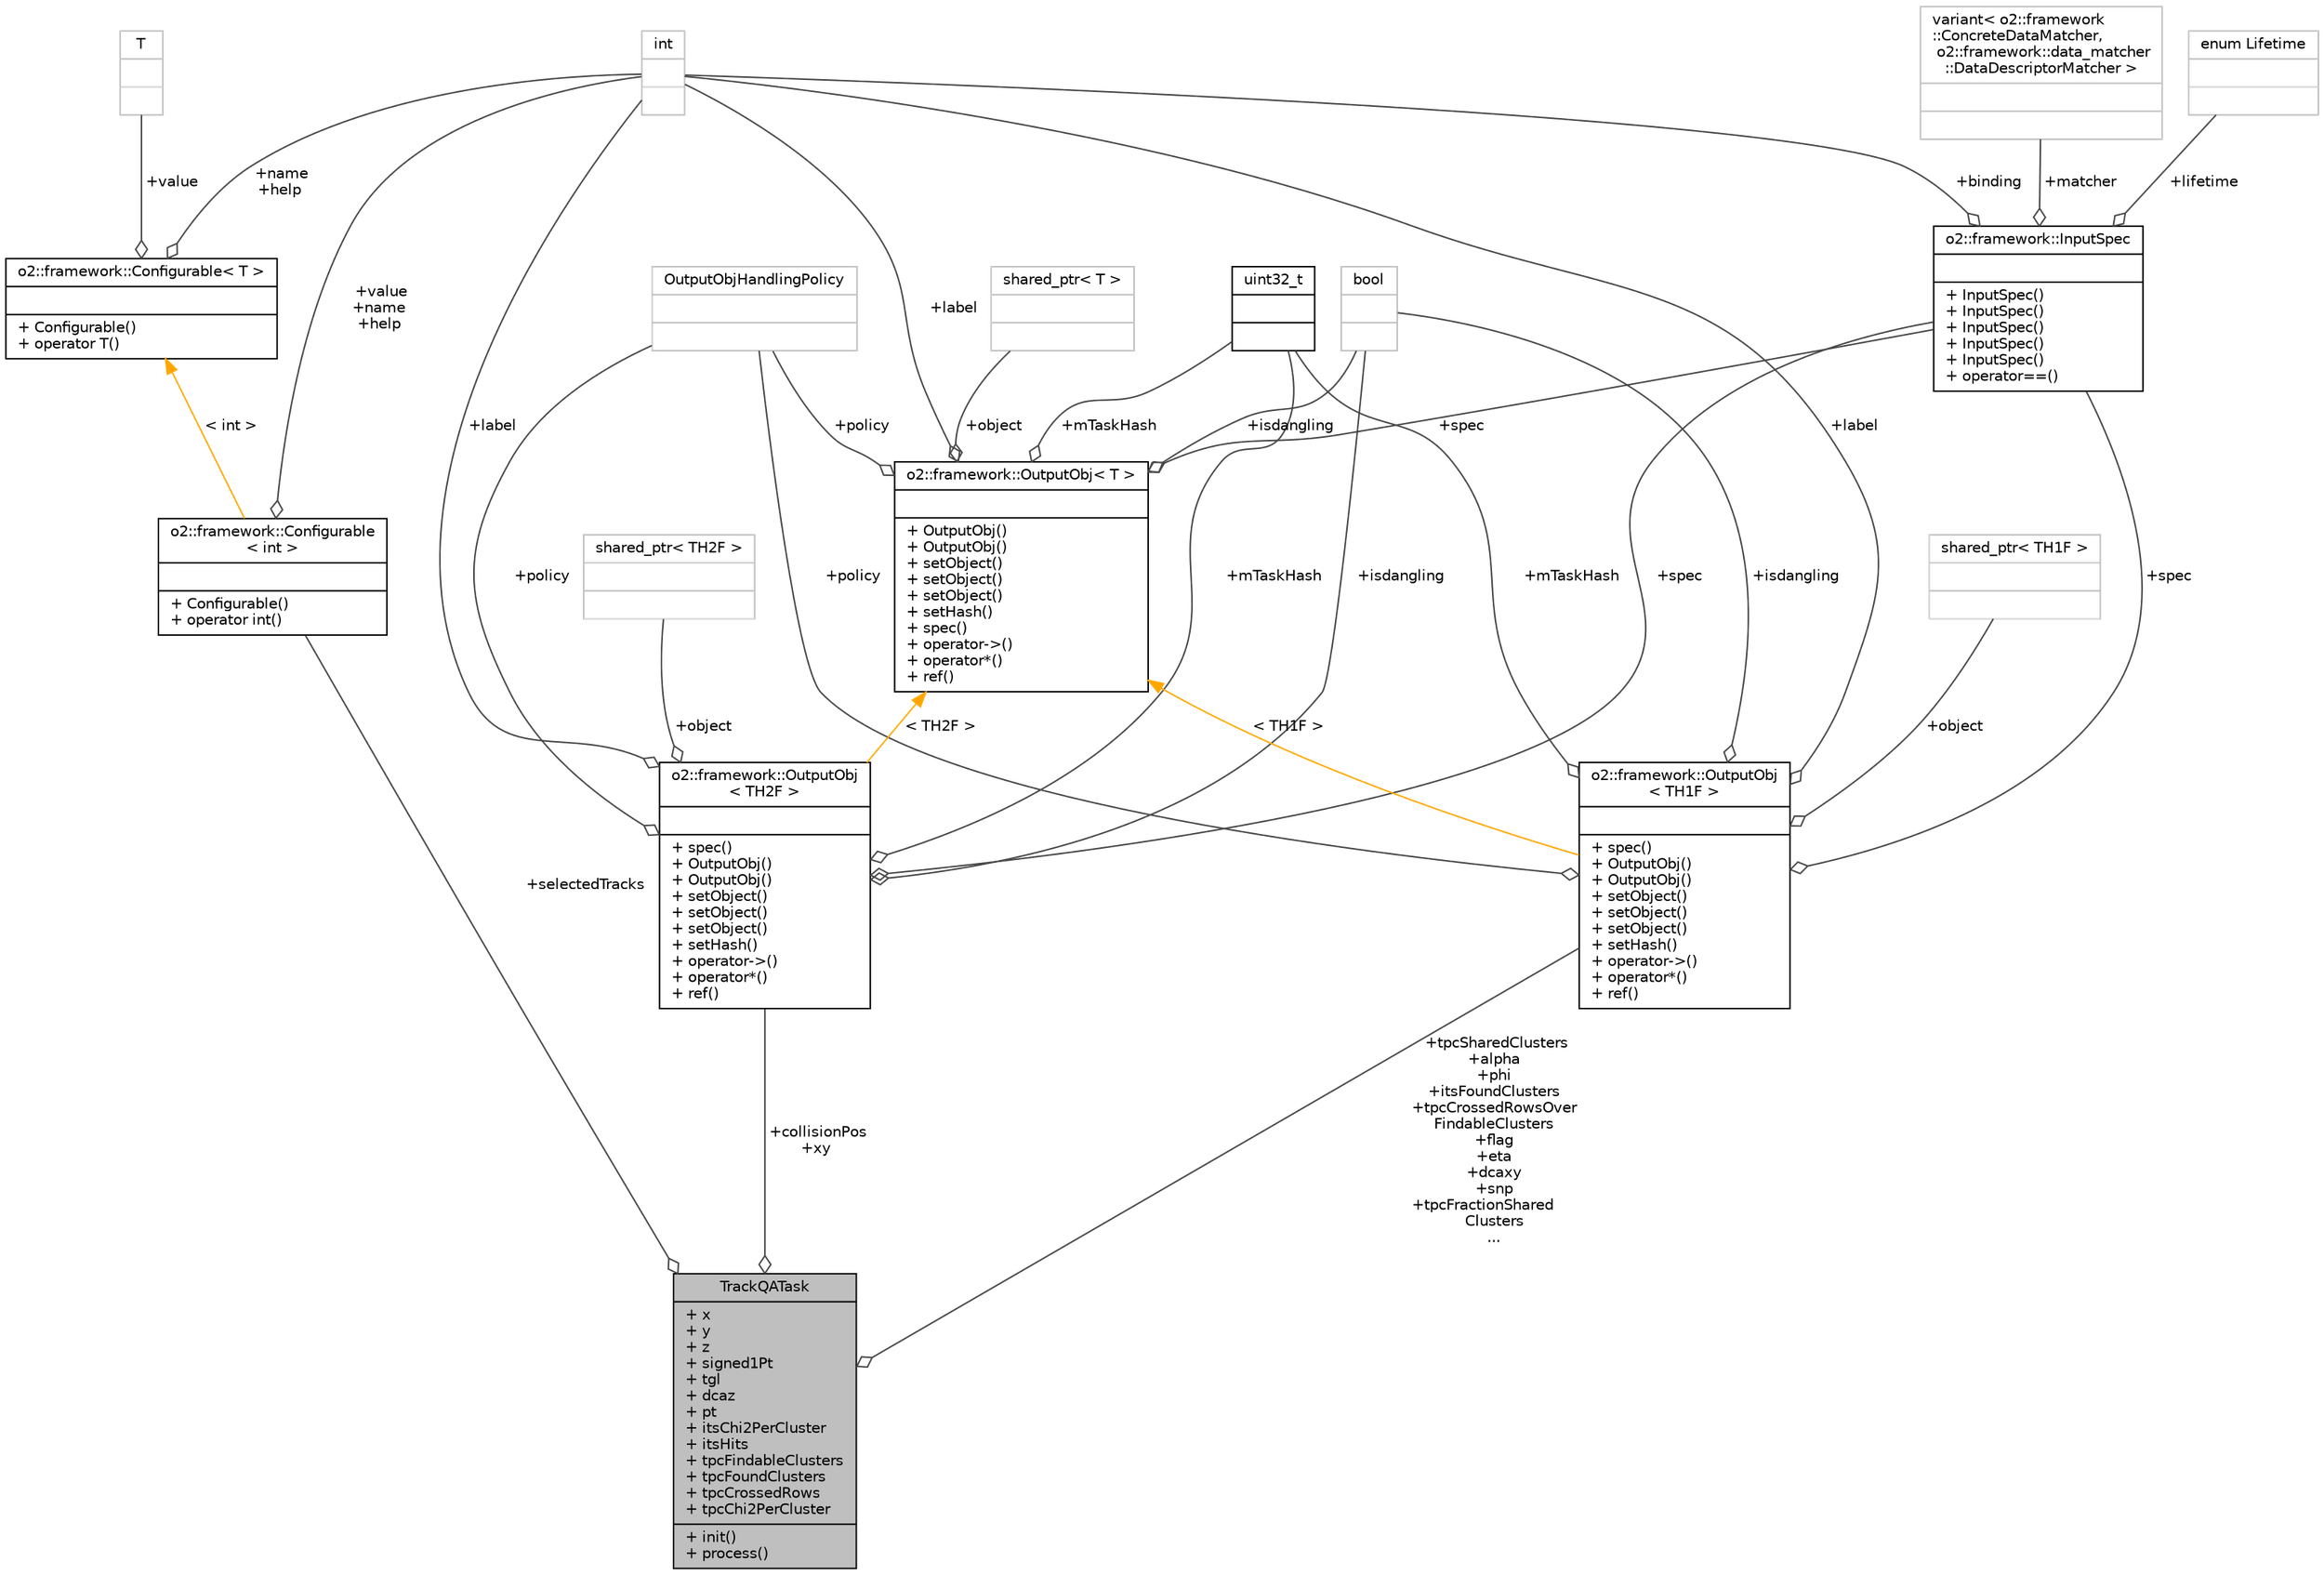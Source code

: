 digraph "TrackQATask"
{
 // INTERACTIVE_SVG=YES
  bgcolor="transparent";
  edge [fontname="Helvetica",fontsize="10",labelfontname="Helvetica",labelfontsize="10"];
  node [fontname="Helvetica",fontsize="10",shape=record];
  Node1 [label="{TrackQATask\n|+ x\l+ y\l+ z\l+ signed1Pt\l+ tgl\l+ dcaz\l+ pt\l+ itsChi2PerCluster\l+ itsHits\l+ tpcFindableClusters\l+ tpcFoundClusters\l+ tpcCrossedRows\l+ tpcChi2PerCluster\l|+ init()\l+ process()\l}",height=0.2,width=0.4,color="black", fillcolor="grey75", style="filled", fontcolor="black"];
  Node2 -> Node1 [color="grey25",fontsize="10",style="solid",label=" +selectedTracks" ,arrowhead="odiamond",fontname="Helvetica"];
  Node2 [label="{o2::framework::Configurable\l\< int \>\n||+ Configurable()\l+ operator int()\l}",height=0.2,width=0.4,color="black",URL="$d8/d71/structo2_1_1framework_1_1Configurable.html"];
  Node3 -> Node2 [color="grey25",fontsize="10",style="solid",label=" +value\n+name\n+help" ,arrowhead="odiamond",fontname="Helvetica"];
  Node3 [label="{int\n||}",height=0.2,width=0.4,color="grey75"];
  Node4 -> Node2 [dir="back",color="orange",fontsize="10",style="solid",label=" \< int \>" ,fontname="Helvetica"];
  Node4 [label="{o2::framework::Configurable\< T \>\n||+ Configurable()\l+ operator T()\l}",height=0.2,width=0.4,color="black",URL="$d8/d71/structo2_1_1framework_1_1Configurable.html"];
  Node3 -> Node4 [color="grey25",fontsize="10",style="solid",label=" +name\n+help" ,arrowhead="odiamond",fontname="Helvetica"];
  Node5 -> Node4 [color="grey25",fontsize="10",style="solid",label=" +value" ,arrowhead="odiamond",fontname="Helvetica"];
  Node5 [label="{T\n||}",height=0.2,width=0.4,color="grey75"];
  Node6 -> Node1 [color="grey25",fontsize="10",style="solid",label=" +collisionPos\n+xy" ,arrowhead="odiamond",fontname="Helvetica"];
  Node6 [label="{o2::framework::OutputObj\l\< TH2F \>\n||+ spec()\l+ OutputObj()\l+ OutputObj()\l+ setObject()\l+ setObject()\l+ setObject()\l+ setHash()\l+ operator-\>()\l+ operator*()\l+ ref()\l}",height=0.2,width=0.4,color="black",URL="$d4/d79/structo2_1_1framework_1_1OutputObj.html"];
  Node7 -> Node6 [color="grey25",fontsize="10",style="solid",label=" +policy" ,arrowhead="odiamond",fontname="Helvetica"];
  Node7 [label="{OutputObjHandlingPolicy\n||}",height=0.2,width=0.4,color="grey75"];
  Node8 -> Node6 [color="grey25",fontsize="10",style="solid",label=" +mTaskHash" ,arrowhead="odiamond",fontname="Helvetica"];
  Node8 [label="{uint32_t\n||}",height=0.2,width=0.4,color="black",URL="$d3/d87/classuint32__t.html"];
  Node3 -> Node6 [color="grey25",fontsize="10",style="solid",label=" +label" ,arrowhead="odiamond",fontname="Helvetica"];
  Node9 -> Node6 [color="grey25",fontsize="10",style="solid",label=" +isdangling" ,arrowhead="odiamond",fontname="Helvetica"];
  Node9 [label="{bool\n||}",height=0.2,width=0.4,color="grey75"];
  Node10 -> Node6 [color="grey25",fontsize="10",style="solid",label=" +spec" ,arrowhead="odiamond",fontname="Helvetica"];
  Node10 [label="{o2::framework::InputSpec\n||+ InputSpec()\l+ InputSpec()\l+ InputSpec()\l+ InputSpec()\l+ InputSpec()\l+ operator==()\l}",height=0.2,width=0.4,color="black",URL="$da/d96/structo2_1_1framework_1_1InputSpec.html"];
  Node11 -> Node10 [color="grey25",fontsize="10",style="solid",label=" +lifetime" ,arrowhead="odiamond",fontname="Helvetica"];
  Node11 [label="{enum Lifetime\n||}",height=0.2,width=0.4,color="grey75"];
  Node12 -> Node10 [color="grey25",fontsize="10",style="solid",label=" +matcher" ,arrowhead="odiamond",fontname="Helvetica"];
  Node12 [label="{variant\< o2::framework\l::ConcreteDataMatcher,\l o2::framework::data_matcher\l::DataDescriptorMatcher \>\n||}",height=0.2,width=0.4,color="grey75"];
  Node3 -> Node10 [color="grey25",fontsize="10",style="solid",label=" +binding" ,arrowhead="odiamond",fontname="Helvetica"];
  Node13 -> Node6 [color="grey25",fontsize="10",style="solid",label=" +object" ,arrowhead="odiamond",fontname="Helvetica"];
  Node13 [label="{shared_ptr\< TH2F \>\n||}",height=0.2,width=0.4,color="grey75"];
  Node14 -> Node6 [dir="back",color="orange",fontsize="10",style="solid",label=" \< TH2F \>" ,fontname="Helvetica"];
  Node14 [label="{o2::framework::OutputObj\< T \>\n||+ OutputObj()\l+ OutputObj()\l+ setObject()\l+ setObject()\l+ setObject()\l+ setHash()\l+ spec()\l+ operator-\>()\l+ operator*()\l+ ref()\l}",height=0.2,width=0.4,color="black",URL="$d4/d79/structo2_1_1framework_1_1OutputObj.html"];
  Node8 -> Node14 [color="grey25",fontsize="10",style="solid",label=" +mTaskHash" ,arrowhead="odiamond",fontname="Helvetica"];
  Node7 -> Node14 [color="grey25",fontsize="10",style="solid",label=" +policy" ,arrowhead="odiamond",fontname="Helvetica"];
  Node3 -> Node14 [color="grey25",fontsize="10",style="solid",label=" +label" ,arrowhead="odiamond",fontname="Helvetica"];
  Node15 -> Node14 [color="grey25",fontsize="10",style="solid",label=" +object" ,arrowhead="odiamond",fontname="Helvetica"];
  Node15 [label="{shared_ptr\< T \>\n||}",height=0.2,width=0.4,color="grey75"];
  Node9 -> Node14 [color="grey25",fontsize="10",style="solid",label=" +isdangling" ,arrowhead="odiamond",fontname="Helvetica"];
  Node10 -> Node14 [color="grey25",fontsize="10",style="solid",label=" +spec" ,arrowhead="odiamond",fontname="Helvetica"];
  Node16 -> Node1 [color="grey25",fontsize="10",style="solid",label=" +tpcSharedClusters\n+alpha\n+phi\n+itsFoundClusters\n+tpcCrossedRowsOver\lFindableClusters\n+flag\n+eta\n+dcaxy\n+snp\n+tpcFractionShared\lClusters\n..." ,arrowhead="odiamond",fontname="Helvetica"];
  Node16 [label="{o2::framework::OutputObj\l\< TH1F \>\n||+ spec()\l+ OutputObj()\l+ OutputObj()\l+ setObject()\l+ setObject()\l+ setObject()\l+ setHash()\l+ operator-\>()\l+ operator*()\l+ ref()\l}",height=0.2,width=0.4,color="black",URL="$d4/d79/structo2_1_1framework_1_1OutputObj.html"];
  Node7 -> Node16 [color="grey25",fontsize="10",style="solid",label=" +policy" ,arrowhead="odiamond",fontname="Helvetica"];
  Node8 -> Node16 [color="grey25",fontsize="10",style="solid",label=" +mTaskHash" ,arrowhead="odiamond",fontname="Helvetica"];
  Node3 -> Node16 [color="grey25",fontsize="10",style="solid",label=" +label" ,arrowhead="odiamond",fontname="Helvetica"];
  Node9 -> Node16 [color="grey25",fontsize="10",style="solid",label=" +isdangling" ,arrowhead="odiamond",fontname="Helvetica"];
  Node10 -> Node16 [color="grey25",fontsize="10",style="solid",label=" +spec" ,arrowhead="odiamond",fontname="Helvetica"];
  Node17 -> Node16 [color="grey25",fontsize="10",style="solid",label=" +object" ,arrowhead="odiamond",fontname="Helvetica"];
  Node17 [label="{shared_ptr\< TH1F \>\n||}",height=0.2,width=0.4,color="grey75"];
  Node14 -> Node16 [dir="back",color="orange",fontsize="10",style="solid",label=" \< TH1F \>" ,fontname="Helvetica"];
}
